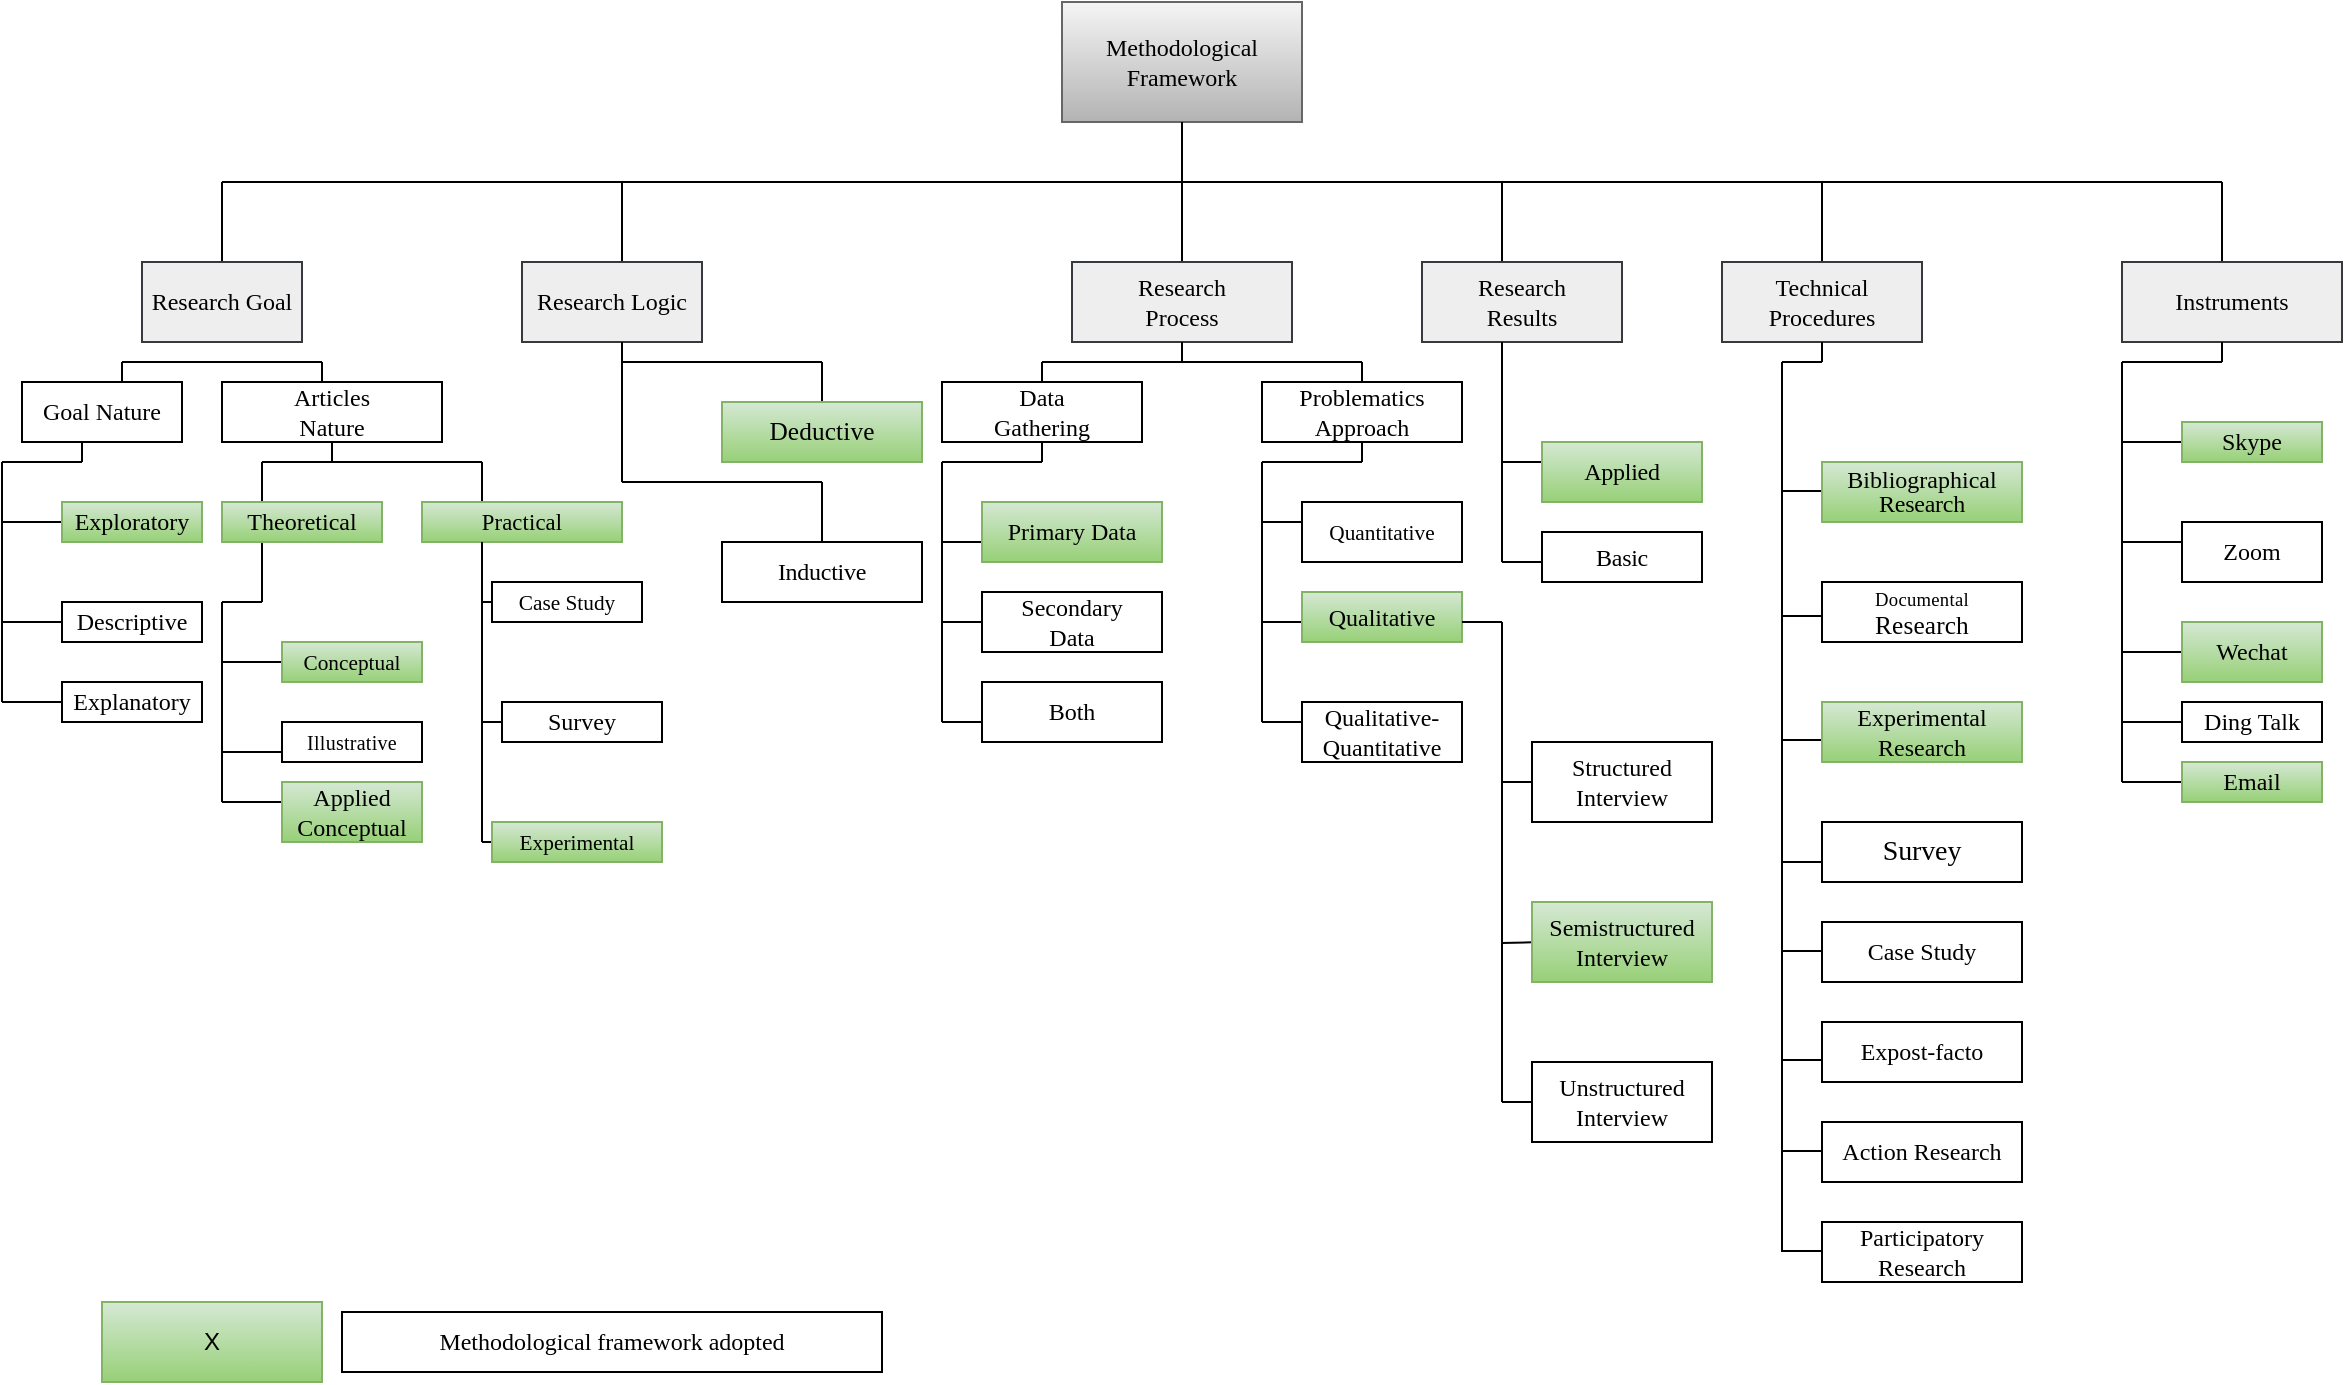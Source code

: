 <mxfile version="13.10.9" type="github">
  <diagram id="GzK0z3Ax3Vn6kxYni37R" name="Page-1">
    <mxGraphModel dx="1422" dy="794" grid="1" gridSize="10" guides="1" tooltips="1" connect="1" arrows="1" fold="1" page="1" pageScale="1" pageWidth="1200" pageHeight="1600" math="0" shadow="0">
      <root>
        <mxCell id="0" />
        <mxCell id="1" parent="0" />
        <mxCell id="jb1K5Bx4n4SNYEQkW07A-1" value="&lt;font face=&quot;Times New Roman&quot;&gt;Methodological&lt;br&gt;Framework&lt;/font&gt;" style="rounded=0;whiteSpace=wrap;html=1;fillColor=#f5f5f5;strokeColor=#666666;gradientColor=#b3b3b3;" parent="1" vertex="1">
          <mxGeometry x="540" y="10" width="120" height="60" as="geometry" />
        </mxCell>
        <mxCell id="jb1K5Bx4n4SNYEQkW07A-3" value="" style="endArrow=none;html=1;" parent="1" edge="1">
          <mxGeometry width="50" height="50" relative="1" as="geometry">
            <mxPoint x="600" y="100" as="sourcePoint" />
            <mxPoint x="600" y="70" as="targetPoint" />
          </mxGeometry>
        </mxCell>
        <mxCell id="jb1K5Bx4n4SNYEQkW07A-4" value="" style="endArrow=none;html=1;" parent="1" edge="1">
          <mxGeometry width="50" height="50" relative="1" as="geometry">
            <mxPoint x="120" y="100" as="sourcePoint" />
            <mxPoint x="1120" y="100" as="targetPoint" />
          </mxGeometry>
        </mxCell>
        <mxCell id="jb1K5Bx4n4SNYEQkW07A-5" value="" style="endArrow=none;html=1;" parent="1" edge="1">
          <mxGeometry width="50" height="50" relative="1" as="geometry">
            <mxPoint x="1120" y="140" as="sourcePoint" />
            <mxPoint x="1120" y="100" as="targetPoint" />
          </mxGeometry>
        </mxCell>
        <mxCell id="jb1K5Bx4n4SNYEQkW07A-6" value="" style="endArrow=none;html=1;" parent="1" edge="1">
          <mxGeometry width="50" height="50" relative="1" as="geometry">
            <mxPoint x="120" y="140" as="sourcePoint" />
            <mxPoint x="120" y="100" as="targetPoint" />
          </mxGeometry>
        </mxCell>
        <mxCell id="jb1K5Bx4n4SNYEQkW07A-7" value="" style="endArrow=none;html=1;" parent="1" edge="1">
          <mxGeometry width="50" height="50" relative="1" as="geometry">
            <mxPoint x="320" y="140" as="sourcePoint" />
            <mxPoint x="320" y="100" as="targetPoint" />
          </mxGeometry>
        </mxCell>
        <mxCell id="jb1K5Bx4n4SNYEQkW07A-8" value="" style="endArrow=none;html=1;" parent="1" edge="1">
          <mxGeometry width="50" height="50" relative="1" as="geometry">
            <mxPoint x="920" y="140" as="sourcePoint" />
            <mxPoint x="920" y="100" as="targetPoint" />
          </mxGeometry>
        </mxCell>
        <mxCell id="jb1K5Bx4n4SNYEQkW07A-9" value="" style="endArrow=none;html=1;" parent="1" edge="1">
          <mxGeometry width="50" height="50" relative="1" as="geometry">
            <mxPoint x="760" y="140" as="sourcePoint" />
            <mxPoint x="760" y="100" as="targetPoint" />
          </mxGeometry>
        </mxCell>
        <mxCell id="jb1K5Bx4n4SNYEQkW07A-10" value="" style="endArrow=none;html=1;" parent="1" edge="1">
          <mxGeometry width="50" height="50" relative="1" as="geometry">
            <mxPoint x="600" y="140" as="sourcePoint" />
            <mxPoint x="600" y="100" as="targetPoint" />
            <Array as="points">
              <mxPoint x="600" y="120" />
            </Array>
          </mxGeometry>
        </mxCell>
        <mxCell id="jb1K5Bx4n4SNYEQkW07A-11" value="&lt;font face=&quot;Times New Roman&quot;&gt;Research Goal&lt;/font&gt;" style="rounded=0;whiteSpace=wrap;html=1;fillColor=#eeeeee;strokeColor=#36393d;" parent="1" vertex="1">
          <mxGeometry x="80" y="140" width="80" height="40" as="geometry" />
        </mxCell>
        <mxCell id="jb1K5Bx4n4SNYEQkW07A-12" value="&lt;font face=&quot;Times New Roman&quot;&gt;Research Logic&lt;/font&gt;" style="rounded=0;whiteSpace=wrap;html=1;fillColor=#eeeeee;strokeColor=#36393d;" parent="1" vertex="1">
          <mxGeometry x="270" y="140" width="90" height="40" as="geometry" />
        </mxCell>
        <mxCell id="jb1K5Bx4n4SNYEQkW07A-13" value="&lt;font face=&quot;Times New Roman&quot;&gt;Research&lt;br&gt;Process&lt;/font&gt;" style="rounded=0;whiteSpace=wrap;html=1;fillColor=#eeeeee;strokeColor=#36393d;" parent="1" vertex="1">
          <mxGeometry x="545" y="140" width="110" height="40" as="geometry" />
        </mxCell>
        <mxCell id="jb1K5Bx4n4SNYEQkW07A-14" value="&lt;font face=&quot;Times New Roman&quot;&gt;Research&lt;br&gt;Results&lt;/font&gt;" style="rounded=0;whiteSpace=wrap;html=1;fillColor=#eeeeee;strokeColor=#36393d;" parent="1" vertex="1">
          <mxGeometry x="720" y="140" width="100" height="40" as="geometry" />
        </mxCell>
        <mxCell id="jb1K5Bx4n4SNYEQkW07A-15" value="&lt;font face=&quot;Times New Roman&quot;&gt;Technical&lt;br&gt;Procedures&lt;/font&gt;" style="rounded=0;whiteSpace=wrap;html=1;fillColor=#eeeeee;strokeColor=#36393d;" parent="1" vertex="1">
          <mxGeometry x="870" y="140" width="100" height="40" as="geometry" />
        </mxCell>
        <mxCell id="jb1K5Bx4n4SNYEQkW07A-16" value="&lt;font face=&quot;Times New Roman&quot;&gt;Instruments&lt;/font&gt;" style="rounded=0;whiteSpace=wrap;html=1;fillColor=#eeeeee;strokeColor=#36393d;" parent="1" vertex="1">
          <mxGeometry x="1070" y="140" width="110" height="40" as="geometry" />
        </mxCell>
        <mxCell id="jb1K5Bx4n4SNYEQkW07A-18" value="" style="endArrow=none;html=1;" parent="1" edge="1">
          <mxGeometry width="50" height="50" relative="1" as="geometry">
            <mxPoint x="1120" y="190" as="sourcePoint" />
            <mxPoint x="1120" y="180" as="targetPoint" />
          </mxGeometry>
        </mxCell>
        <mxCell id="jb1K5Bx4n4SNYEQkW07A-19" value="" style="endArrow=none;html=1;" parent="1" edge="1">
          <mxGeometry width="50" height="50" relative="1" as="geometry">
            <mxPoint x="920" y="190" as="sourcePoint" />
            <mxPoint x="920" y="180" as="targetPoint" />
          </mxGeometry>
        </mxCell>
        <mxCell id="jb1K5Bx4n4SNYEQkW07A-20" value="" style="endArrow=none;html=1;" parent="1" edge="1">
          <mxGeometry width="50" height="50" relative="1" as="geometry">
            <mxPoint x="760" y="190" as="sourcePoint" />
            <mxPoint x="760" y="180" as="targetPoint" />
          </mxGeometry>
        </mxCell>
        <mxCell id="jb1K5Bx4n4SNYEQkW07A-21" value="" style="endArrow=none;html=1;" parent="1" edge="1">
          <mxGeometry width="50" height="50" relative="1" as="geometry">
            <mxPoint x="600" y="190" as="sourcePoint" />
            <mxPoint x="600" y="180" as="targetPoint" />
          </mxGeometry>
        </mxCell>
        <mxCell id="jb1K5Bx4n4SNYEQkW07A-22" value="" style="endArrow=none;html=1;" parent="1" edge="1">
          <mxGeometry width="50" height="50" relative="1" as="geometry">
            <mxPoint x="320" y="190" as="sourcePoint" />
            <mxPoint x="320" y="180" as="targetPoint" />
          </mxGeometry>
        </mxCell>
        <mxCell id="jb1K5Bx4n4SNYEQkW07A-24" value="" style="endArrow=none;html=1;" parent="1" edge="1">
          <mxGeometry width="50" height="50" relative="1" as="geometry">
            <mxPoint x="170" y="200" as="sourcePoint" />
            <mxPoint x="170" y="190" as="targetPoint" />
          </mxGeometry>
        </mxCell>
        <mxCell id="jb1K5Bx4n4SNYEQkW07A-26" value="" style="endArrow=none;html=1;" parent="1" edge="1">
          <mxGeometry width="50" height="50" relative="1" as="geometry">
            <mxPoint x="70" y="200" as="sourcePoint" />
            <mxPoint x="70" y="190" as="targetPoint" />
          </mxGeometry>
        </mxCell>
        <mxCell id="jb1K5Bx4n4SNYEQkW07A-27" value="" style="endArrow=none;html=1;" parent="1" edge="1">
          <mxGeometry width="50" height="50" relative="1" as="geometry">
            <mxPoint x="70" y="190" as="sourcePoint" />
            <mxPoint x="170" y="190" as="targetPoint" />
          </mxGeometry>
        </mxCell>
        <mxCell id="jb1K5Bx4n4SNYEQkW07A-28" value="&lt;font face=&quot;Times New Roman&quot;&gt;Goal Nature&lt;/font&gt;" style="rounded=0;whiteSpace=wrap;html=1;" parent="1" vertex="1">
          <mxGeometry x="20" y="200" width="80" height="30" as="geometry" />
        </mxCell>
        <mxCell id="jb1K5Bx4n4SNYEQkW07A-29" value="&lt;font face=&quot;Times New Roman&quot;&gt;Articles&lt;br&gt;Nature&lt;/font&gt;" style="rounded=0;whiteSpace=wrap;html=1;" parent="1" vertex="1">
          <mxGeometry x="120" y="200" width="110" height="30" as="geometry" />
        </mxCell>
        <mxCell id="jb1K5Bx4n4SNYEQkW07A-30" value="" style="endArrow=none;html=1;" parent="1" edge="1">
          <mxGeometry width="50" height="50" relative="1" as="geometry">
            <mxPoint x="140" y="240" as="sourcePoint" />
            <mxPoint x="250" y="240" as="targetPoint" />
          </mxGeometry>
        </mxCell>
        <mxCell id="jb1K5Bx4n4SNYEQkW07A-32" value="" style="endArrow=none;html=1;" parent="1" edge="1">
          <mxGeometry width="50" height="50" relative="1" as="geometry">
            <mxPoint x="50" y="240" as="sourcePoint" />
            <mxPoint x="50" y="230" as="targetPoint" />
          </mxGeometry>
        </mxCell>
        <mxCell id="jb1K5Bx4n4SNYEQkW07A-34" value="" style="endArrow=none;html=1;" parent="1" edge="1">
          <mxGeometry width="50" height="50" relative="1" as="geometry">
            <mxPoint x="10" y="360" as="sourcePoint" />
            <mxPoint x="10" y="240" as="targetPoint" />
          </mxGeometry>
        </mxCell>
        <mxCell id="jb1K5Bx4n4SNYEQkW07A-35" value="" style="endArrow=none;html=1;entryX=0.5;entryY=1;entryDx=0;entryDy=0;" parent="1" target="jb1K5Bx4n4SNYEQkW07A-29" edge="1">
          <mxGeometry width="50" height="50" relative="1" as="geometry">
            <mxPoint x="175" y="240" as="sourcePoint" />
            <mxPoint x="180" y="230" as="targetPoint" />
            <Array as="points" />
          </mxGeometry>
        </mxCell>
        <mxCell id="jb1K5Bx4n4SNYEQkW07A-36" value="" style="endArrow=none;html=1;" parent="1" edge="1">
          <mxGeometry width="50" height="50" relative="1" as="geometry">
            <mxPoint x="10" y="240" as="sourcePoint" />
            <mxPoint x="50" y="240" as="targetPoint" />
          </mxGeometry>
        </mxCell>
        <mxCell id="jb1K5Bx4n4SNYEQkW07A-38" value="" style="endArrow=none;html=1;exitX=0.25;exitY=0;exitDx=0;exitDy=0;exitPerimeter=0;" parent="1" source="jb1K5Bx4n4SNYEQkW07A-49" edge="1">
          <mxGeometry width="50" height="50" relative="1" as="geometry">
            <mxPoint x="140" y="250" as="sourcePoint" />
            <mxPoint x="140" y="240" as="targetPoint" />
          </mxGeometry>
        </mxCell>
        <mxCell id="jb1K5Bx4n4SNYEQkW07A-39" value="" style="endArrow=none;html=1;" parent="1" edge="1">
          <mxGeometry width="50" height="50" relative="1" as="geometry">
            <mxPoint x="10" y="360" as="sourcePoint" />
            <mxPoint x="40" y="360" as="targetPoint" />
          </mxGeometry>
        </mxCell>
        <mxCell id="jb1K5Bx4n4SNYEQkW07A-40" value="" style="endArrow=none;html=1;" parent="1" edge="1">
          <mxGeometry width="50" height="50" relative="1" as="geometry">
            <mxPoint x="10" y="320" as="sourcePoint" />
            <mxPoint x="40" y="320" as="targetPoint" />
          </mxGeometry>
        </mxCell>
        <mxCell id="jb1K5Bx4n4SNYEQkW07A-41" value="" style="endArrow=none;html=1;" parent="1" edge="1">
          <mxGeometry width="50" height="50" relative="1" as="geometry">
            <mxPoint x="10" y="270" as="sourcePoint" />
            <mxPoint x="40" y="270" as="targetPoint" />
          </mxGeometry>
        </mxCell>
        <mxCell id="jb1K5Bx4n4SNYEQkW07A-42" value="&lt;font face=&quot;Times New Roman&quot;&gt;Exploratory&lt;/font&gt;" style="rounded=0;whiteSpace=wrap;html=1;gradientColor=#97d077;fillColor=#d5e8d4;strokeColor=#82b366;" parent="1" vertex="1">
          <mxGeometry x="40" y="260" width="70" height="20" as="geometry" />
        </mxCell>
        <mxCell id="jb1K5Bx4n4SNYEQkW07A-43" value="Descriptive" style="rounded=0;whiteSpace=wrap;html=1;fontFamily=Times New Roman;" parent="1" vertex="1">
          <mxGeometry x="40" y="310" width="70" height="20" as="geometry" />
        </mxCell>
        <mxCell id="jb1K5Bx4n4SNYEQkW07A-44" value="Explanatory" style="rounded=0;whiteSpace=wrap;html=1;fontFamily=Times New Roman;" parent="1" vertex="1">
          <mxGeometry x="40" y="350" width="70" height="20" as="geometry" />
        </mxCell>
        <mxCell id="jb1K5Bx4n4SNYEQkW07A-45" value="" style="endArrow=none;html=1;" parent="1" edge="1">
          <mxGeometry width="50" height="50" relative="1" as="geometry">
            <mxPoint x="140" y="310" as="sourcePoint" />
            <mxPoint x="120" y="310" as="targetPoint" />
          </mxGeometry>
        </mxCell>
        <mxCell id="jb1K5Bx4n4SNYEQkW07A-46" value="" style="endArrow=none;html=1;exitX=0.25;exitY=0;exitDx=0;exitDy=0;" parent="1" edge="1">
          <mxGeometry width="50" height="50" relative="1" as="geometry">
            <mxPoint x="140" y="310" as="sourcePoint" />
            <mxPoint x="140" y="280" as="targetPoint" />
            <Array as="points" />
          </mxGeometry>
        </mxCell>
        <mxCell id="jb1K5Bx4n4SNYEQkW07A-47" value="" style="endArrow=none;html=1;" parent="1" edge="1">
          <mxGeometry width="50" height="50" relative="1" as="geometry">
            <mxPoint x="250" y="260" as="sourcePoint" />
            <mxPoint x="250" y="240" as="targetPoint" />
          </mxGeometry>
        </mxCell>
        <mxCell id="jb1K5Bx4n4SNYEQkW07A-49" value="Theoretical" style="rounded=0;whiteSpace=wrap;html=1;fillColor=#d5e8d4;strokeColor=#82b366;gradientColor=#97d077;fontFamily=Times New Roman;" parent="1" vertex="1">
          <mxGeometry x="120" y="260" width="80" height="20" as="geometry" />
        </mxCell>
        <mxCell id="jb1K5Bx4n4SNYEQkW07A-51" value="" style="endArrow=none;html=1;" parent="1" edge="1">
          <mxGeometry width="50" height="50" relative="1" as="geometry">
            <mxPoint x="120" y="410" as="sourcePoint" />
            <mxPoint x="120" y="310" as="targetPoint" />
          </mxGeometry>
        </mxCell>
        <mxCell id="jb1K5Bx4n4SNYEQkW07A-52" value="" style="endArrow=none;html=1;" parent="1" edge="1">
          <mxGeometry width="50" height="50" relative="1" as="geometry">
            <mxPoint x="120" y="410" as="sourcePoint" />
            <mxPoint x="150" y="410" as="targetPoint" />
          </mxGeometry>
        </mxCell>
        <mxCell id="jb1K5Bx4n4SNYEQkW07A-53" value="" style="endArrow=none;html=1;" parent="1" edge="1">
          <mxGeometry width="50" height="50" relative="1" as="geometry">
            <mxPoint x="120" y="385" as="sourcePoint" />
            <mxPoint x="150" y="385" as="targetPoint" />
          </mxGeometry>
        </mxCell>
        <mxCell id="jb1K5Bx4n4SNYEQkW07A-54" value="" style="endArrow=none;html=1;" parent="1" edge="1">
          <mxGeometry width="50" height="50" relative="1" as="geometry">
            <mxPoint x="120" y="340" as="sourcePoint" />
            <mxPoint x="150" y="340" as="targetPoint" />
          </mxGeometry>
        </mxCell>
        <mxCell id="jb1K5Bx4n4SNYEQkW07A-56" value="&lt;p class=&quot;MsoNormal&quot; style=&quot;margin-top: 0.0pt ; margin-right: 0.0pt ; margin-bottom: 0.0pt ; margin-left: 0.0pt ; text-indent: 0.0pt ; text-align: left ; line-height: 7.75pt&quot;&gt;&lt;span style=&quot;letter-spacing: 0.1pt ; font-size: 7.5pt&quot;&gt;Illustrative&lt;/span&gt;&lt;span style=&quot;font-size: 7.5pt&quot;&gt;&lt;/span&gt;&lt;/p&gt;" style="rounded=0;whiteSpace=wrap;html=1;fontFamily=Times New Roman;" parent="1" vertex="1">
          <mxGeometry x="150" y="370" width="70" height="20" as="geometry" />
        </mxCell>
        <mxCell id="jb1K5Bx4n4SNYEQkW07A-57" value="&lt;p class=&quot;MsoNormal&quot;&gt;&lt;span style=&quot;font-size: 8pt&quot;&gt;Conceptual&lt;/span&gt;&lt;/p&gt;" style="rounded=0;whiteSpace=wrap;html=1;gradientColor=#97d077;fillColor=#d5e8d4;strokeColor=#82b366;fontFamily=Times New Roman;" parent="1" vertex="1">
          <mxGeometry x="150" y="330" width="70" height="20" as="geometry" />
        </mxCell>
        <mxCell id="jb1K5Bx4n4SNYEQkW07A-58" value="Applied&lt;br&gt;Conceptual" style="rounded=0;whiteSpace=wrap;html=1;gradientColor=#97d077;fillColor=#d5e8d4;strokeColor=#82b366;fontFamily=Times New Roman;" parent="1" vertex="1">
          <mxGeometry x="150" y="400" width="70" height="30" as="geometry" />
        </mxCell>
        <mxCell id="jb1K5Bx4n4SNYEQkW07A-59" value="&lt;p class=&quot;MsoNormal&quot;&gt;&lt;span style=&quot;letter-spacing: 0.05pt ; font-size: 8.5pt&quot;&gt;Practical&lt;/span&gt;&lt;/p&gt;" style="rounded=0;whiteSpace=wrap;html=1;gradientColor=#97d077;fillColor=#d5e8d4;strokeColor=#82b366;fontFamily=Times New Roman;" parent="1" vertex="1">
          <mxGeometry x="220" y="260" width="100" height="20" as="geometry" />
        </mxCell>
        <mxCell id="jb1K5Bx4n4SNYEQkW07A-60" value="&lt;p class=&quot;MsoNormal&quot; style=&quot;margin-top: 0.0pt ; margin-right: 0.0pt ; margin-bottom: 0.0pt ; margin-left: 0.0pt ; text-indent: 0.0pt ; text-align: left ; line-height: 8.0pt&quot;&gt;&lt;span style=&quot;font-size: 8pt&quot;&gt;Case Study&lt;/span&gt;&lt;span style=&quot;font-size: 8pt&quot;&gt;&lt;/span&gt;&lt;/p&gt;" style="rounded=0;whiteSpace=wrap;html=1;fontFamily=Times New Roman;" parent="1" vertex="1">
          <mxGeometry x="255" y="300" width="75" height="20" as="geometry" />
        </mxCell>
        <mxCell id="jb1K5Bx4n4SNYEQkW07A-61" value="" style="endArrow=none;html=1;" parent="1" edge="1">
          <mxGeometry width="50" height="50" relative="1" as="geometry">
            <mxPoint x="250" y="430" as="sourcePoint" />
            <mxPoint x="250" y="280" as="targetPoint" />
          </mxGeometry>
        </mxCell>
        <mxCell id="jb1K5Bx4n4SNYEQkW07A-63" value="" style="endArrow=none;html=1;" parent="1" edge="1">
          <mxGeometry width="50" height="50" relative="1" as="geometry">
            <mxPoint x="250" y="370" as="sourcePoint" />
            <mxPoint x="260" y="370" as="targetPoint" />
          </mxGeometry>
        </mxCell>
        <mxCell id="jb1K5Bx4n4SNYEQkW07A-64" value="" style="endArrow=none;html=1;entryX=0;entryY=0.5;entryDx=0;entryDy=0;" parent="1" target="jb1K5Bx4n4SNYEQkW07A-60" edge="1">
          <mxGeometry width="50" height="50" relative="1" as="geometry">
            <mxPoint x="250" y="310" as="sourcePoint" />
            <mxPoint x="300" y="260" as="targetPoint" />
          </mxGeometry>
        </mxCell>
        <mxCell id="jb1K5Bx4n4SNYEQkW07A-65" value="" style="endArrow=none;html=1;" parent="1" edge="1">
          <mxGeometry width="50" height="50" relative="1" as="geometry">
            <mxPoint x="250" y="430" as="sourcePoint" />
            <mxPoint x="255" y="430" as="targetPoint" />
          </mxGeometry>
        </mxCell>
        <mxCell id="jb1K5Bx4n4SNYEQkW07A-66" value="&lt;p class=&quot;MsoNormal&quot;&gt;&lt;span style=&quot;font-size: 8pt&quot;&gt;Experimental&lt;/span&gt;&lt;/p&gt;" style="rounded=0;whiteSpace=wrap;html=1;gradientColor=#97d077;fillColor=#d5e8d4;strokeColor=#82b366;fontFamily=Times New Roman;" parent="1" vertex="1">
          <mxGeometry x="255" y="420" width="85" height="20" as="geometry" />
        </mxCell>
        <mxCell id="jb1K5Bx4n4SNYEQkW07A-67" value="Survey" style="rounded=0;whiteSpace=wrap;html=1;fontFamily=Times New Roman;" parent="1" vertex="1">
          <mxGeometry x="260" y="360" width="80" height="20" as="geometry" />
        </mxCell>
        <mxCell id="jb1K5Bx4n4SNYEQkW07A-69" value="" style="endArrow=none;html=1;" parent="1" edge="1">
          <mxGeometry width="50" height="50" relative="1" as="geometry">
            <mxPoint x="420" y="210" as="sourcePoint" />
            <mxPoint x="420" y="190" as="targetPoint" />
          </mxGeometry>
        </mxCell>
        <mxCell id="jb1K5Bx4n4SNYEQkW07A-70" value="" style="endArrow=none;html=1;" parent="1" edge="1">
          <mxGeometry width="50" height="50" relative="1" as="geometry">
            <mxPoint x="320" y="250" as="sourcePoint" />
            <mxPoint x="420" y="250" as="targetPoint" />
          </mxGeometry>
        </mxCell>
        <mxCell id="jb1K5Bx4n4SNYEQkW07A-71" value="" style="endArrow=none;html=1;" parent="1" edge="1">
          <mxGeometry width="50" height="50" relative="1" as="geometry">
            <mxPoint x="320" y="250" as="sourcePoint" />
            <mxPoint x="320" y="190" as="targetPoint" />
          </mxGeometry>
        </mxCell>
        <mxCell id="jb1K5Bx4n4SNYEQkW07A-72" value="" style="endArrow=none;html=1;" parent="1" edge="1">
          <mxGeometry width="50" height="50" relative="1" as="geometry">
            <mxPoint x="320" y="190" as="sourcePoint" />
            <mxPoint x="420" y="190" as="targetPoint" />
          </mxGeometry>
        </mxCell>
        <mxCell id="jb1K5Bx4n4SNYEQkW07A-73" value="&lt;p class=&quot;MsoNormal&quot;&gt;&lt;span style=&quot;letter-spacing: 0.05pt ; font-size: 9.5pt&quot;&gt;&lt;font face=&quot;Times New Roman&quot;&gt;Deductive&lt;/font&gt;&lt;/span&gt;&lt;/p&gt;" style="rounded=0;whiteSpace=wrap;html=1;gradientColor=#97d077;fillColor=#d5e8d4;strokeColor=#82b366;" parent="1" vertex="1">
          <mxGeometry x="370" y="210" width="100" height="30" as="geometry" />
        </mxCell>
        <mxCell id="jb1K5Bx4n4SNYEQkW07A-74" value="" style="endArrow=none;html=1;" parent="1" edge="1">
          <mxGeometry width="50" height="50" relative="1" as="geometry">
            <mxPoint x="420" y="280" as="sourcePoint" />
            <mxPoint x="420" y="250" as="targetPoint" />
          </mxGeometry>
        </mxCell>
        <mxCell id="jb1K5Bx4n4SNYEQkW07A-75" value="&lt;p class=&quot;MsoNormal&quot;&gt;&lt;span style=&quot;letter-spacing: -0.1pt ; font-size: 9pt&quot;&gt;Inductive&lt;/span&gt;&lt;/p&gt;" style="rounded=0;whiteSpace=wrap;html=1;fontFamily=Times New Roman;" parent="1" vertex="1">
          <mxGeometry x="370" y="280" width="100" height="30" as="geometry" />
        </mxCell>
        <mxCell id="jb1K5Bx4n4SNYEQkW07A-76" value="" style="endArrow=none;html=1;" parent="1" edge="1">
          <mxGeometry width="50" height="50" relative="1" as="geometry">
            <mxPoint x="690" y="200" as="sourcePoint" />
            <mxPoint x="690" y="190" as="targetPoint" />
          </mxGeometry>
        </mxCell>
        <mxCell id="jb1K5Bx4n4SNYEQkW07A-77" value="" style="endArrow=none;html=1;" parent="1" edge="1">
          <mxGeometry width="50" height="50" relative="1" as="geometry">
            <mxPoint x="530" y="200" as="sourcePoint" />
            <mxPoint x="530" y="190" as="targetPoint" />
          </mxGeometry>
        </mxCell>
        <mxCell id="jb1K5Bx4n4SNYEQkW07A-78" value="" style="endArrow=none;html=1;" parent="1" edge="1">
          <mxGeometry width="50" height="50" relative="1" as="geometry">
            <mxPoint x="530" y="190" as="sourcePoint" />
            <mxPoint x="690" y="190" as="targetPoint" />
          </mxGeometry>
        </mxCell>
        <mxCell id="jb1K5Bx4n4SNYEQkW07A-79" value="&lt;font face=&quot;Times New Roman&quot;&gt;Problematics&lt;br&gt;Approach&lt;/font&gt;" style="rounded=0;whiteSpace=wrap;html=1;" parent="1" vertex="1">
          <mxGeometry x="640" y="200" width="100" height="30" as="geometry" />
        </mxCell>
        <mxCell id="jb1K5Bx4n4SNYEQkW07A-81" value="&lt;font face=&quot;Times New Roman&quot;&gt;Data&lt;br&gt;Gathering&lt;/font&gt;" style="rounded=0;whiteSpace=wrap;html=1;" parent="1" vertex="1">
          <mxGeometry x="480" y="200" width="100" height="30" as="geometry" />
        </mxCell>
        <mxCell id="jb1K5Bx4n4SNYEQkW07A-82" value="" style="endArrow=none;html=1;" parent="1" edge="1">
          <mxGeometry width="50" height="50" relative="1" as="geometry">
            <mxPoint x="480" y="280" as="sourcePoint" />
            <mxPoint x="500" y="280" as="targetPoint" />
          </mxGeometry>
        </mxCell>
        <mxCell id="jb1K5Bx4n4SNYEQkW07A-83" value="" style="endArrow=none;html=1;" parent="1" edge="1">
          <mxGeometry width="50" height="50" relative="1" as="geometry">
            <mxPoint x="480" y="370" as="sourcePoint" />
            <mxPoint x="480" y="240" as="targetPoint" />
          </mxGeometry>
        </mxCell>
        <mxCell id="jb1K5Bx4n4SNYEQkW07A-84" value="" style="endArrow=none;html=1;" parent="1" edge="1">
          <mxGeometry width="50" height="50" relative="1" as="geometry">
            <mxPoint x="480" y="240" as="sourcePoint" />
            <mxPoint x="530" y="240" as="targetPoint" />
          </mxGeometry>
        </mxCell>
        <mxCell id="jb1K5Bx4n4SNYEQkW07A-85" value="" style="endArrow=none;html=1;" parent="1" edge="1">
          <mxGeometry width="50" height="50" relative="1" as="geometry">
            <mxPoint x="530" y="240" as="sourcePoint" />
            <mxPoint x="530" y="230" as="targetPoint" />
          </mxGeometry>
        </mxCell>
        <mxCell id="jb1K5Bx4n4SNYEQkW07A-87" value="" style="endArrow=none;html=1;" parent="1" edge="1">
          <mxGeometry width="50" height="50" relative="1" as="geometry">
            <mxPoint x="480" y="370" as="sourcePoint" />
            <mxPoint x="500" y="370" as="targetPoint" />
          </mxGeometry>
        </mxCell>
        <mxCell id="jb1K5Bx4n4SNYEQkW07A-88" value="" style="endArrow=none;html=1;" parent="1" edge="1">
          <mxGeometry width="50" height="50" relative="1" as="geometry">
            <mxPoint x="480" y="320" as="sourcePoint" />
            <mxPoint x="500" y="320" as="targetPoint" />
          </mxGeometry>
        </mxCell>
        <mxCell id="jb1K5Bx4n4SNYEQkW07A-89" value="Both" style="rounded=0;whiteSpace=wrap;html=1;fontFamily=Times New Roman;" parent="1" vertex="1">
          <mxGeometry x="500" y="350" width="90" height="30" as="geometry" />
        </mxCell>
        <mxCell id="jb1K5Bx4n4SNYEQkW07A-90" value="Secondary&lt;br&gt;Data" style="rounded=0;whiteSpace=wrap;html=1;fontFamily=Times New Roman;" parent="1" vertex="1">
          <mxGeometry x="500" y="305" width="90" height="30" as="geometry" />
        </mxCell>
        <mxCell id="jb1K5Bx4n4SNYEQkW07A-91" value="Primary Data" style="rounded=0;whiteSpace=wrap;html=1;gradientColor=#97d077;fillColor=#d5e8d4;strokeColor=#82b366;fontFamily=Times New Roman;" parent="1" vertex="1">
          <mxGeometry x="500" y="260" width="90" height="30" as="geometry" />
        </mxCell>
        <mxCell id="jb1K5Bx4n4SNYEQkW07A-92" value="" style="endArrow=none;html=1;" parent="1" edge="1">
          <mxGeometry width="50" height="50" relative="1" as="geometry">
            <mxPoint x="640" y="370" as="sourcePoint" />
            <mxPoint x="640" y="240" as="targetPoint" />
          </mxGeometry>
        </mxCell>
        <mxCell id="jb1K5Bx4n4SNYEQkW07A-93" value="" style="endArrow=none;html=1;" parent="1" edge="1">
          <mxGeometry width="50" height="50" relative="1" as="geometry">
            <mxPoint x="640" y="240" as="sourcePoint" />
            <mxPoint x="690" y="240" as="targetPoint" />
          </mxGeometry>
        </mxCell>
        <mxCell id="jb1K5Bx4n4SNYEQkW07A-94" value="" style="endArrow=none;html=1;" parent="1" edge="1">
          <mxGeometry width="50" height="50" relative="1" as="geometry">
            <mxPoint x="690" y="240" as="sourcePoint" />
            <mxPoint x="690" y="230" as="targetPoint" />
          </mxGeometry>
        </mxCell>
        <mxCell id="jb1K5Bx4n4SNYEQkW07A-95" value="" style="endArrow=none;html=1;" parent="1" edge="1">
          <mxGeometry width="50" height="50" relative="1" as="geometry">
            <mxPoint x="640" y="370" as="sourcePoint" />
            <mxPoint x="660" y="370" as="targetPoint" />
          </mxGeometry>
        </mxCell>
        <mxCell id="jb1K5Bx4n4SNYEQkW07A-96" value="" style="endArrow=none;html=1;" parent="1" edge="1">
          <mxGeometry width="50" height="50" relative="1" as="geometry">
            <mxPoint x="640" y="320" as="sourcePoint" />
            <mxPoint x="660" y="320" as="targetPoint" />
          </mxGeometry>
        </mxCell>
        <mxCell id="jb1K5Bx4n4SNYEQkW07A-97" value="" style="endArrow=none;html=1;" parent="1" edge="1">
          <mxGeometry width="50" height="50" relative="1" as="geometry">
            <mxPoint x="640" y="270" as="sourcePoint" />
            <mxPoint x="660" y="270" as="targetPoint" />
          </mxGeometry>
        </mxCell>
        <mxCell id="jb1K5Bx4n4SNYEQkW07A-98" value="&lt;p class=&quot;MsoNormal&quot;&gt;&lt;span style=&quot;font-size: 10.667px&quot;&gt;Quantitative&lt;/span&gt;&lt;br&gt;&lt;/p&gt;" style="rounded=0;whiteSpace=wrap;html=1;fontFamily=Times New Roman;" parent="1" vertex="1">
          <mxGeometry x="660" y="260" width="80" height="30" as="geometry" />
        </mxCell>
        <mxCell id="jb1K5Bx4n4SNYEQkW07A-99" value="Qualitative-&lt;br&gt;Quantitative" style="rounded=0;whiteSpace=wrap;html=1;fontFamily=Times New Roman;" parent="1" vertex="1">
          <mxGeometry x="660" y="360" width="80" height="30" as="geometry" />
        </mxCell>
        <mxCell id="jb1K5Bx4n4SNYEQkW07A-101" value="&lt;p class=&quot;MsoNormal&quot;&gt;Qualitative&lt;/p&gt;" style="rounded=0;whiteSpace=wrap;html=1;gradientColor=#97d077;fillColor=#d5e8d4;strokeColor=#82b366;fontFamily=Times New Roman;" parent="1" vertex="1">
          <mxGeometry x="660" y="305" width="80" height="25" as="geometry" />
        </mxCell>
        <mxCell id="jb1K5Bx4n4SNYEQkW07A-102" value="" style="endArrow=none;html=1;" parent="1" edge="1">
          <mxGeometry width="50" height="50" relative="1" as="geometry">
            <mxPoint x="760" y="290" as="sourcePoint" />
            <mxPoint x="760" y="190" as="targetPoint" />
          </mxGeometry>
        </mxCell>
        <mxCell id="jb1K5Bx4n4SNYEQkW07A-105" value="" style="endArrow=none;html=1;" parent="1" edge="1">
          <mxGeometry width="50" height="50" relative="1" as="geometry">
            <mxPoint x="760" y="290" as="sourcePoint" />
            <mxPoint x="780" y="290" as="targetPoint" />
          </mxGeometry>
        </mxCell>
        <mxCell id="jb1K5Bx4n4SNYEQkW07A-106" value="" style="endArrow=none;html=1;" parent="1" edge="1">
          <mxGeometry width="50" height="50" relative="1" as="geometry">
            <mxPoint x="760" y="240" as="sourcePoint" />
            <mxPoint x="780" y="240" as="targetPoint" />
          </mxGeometry>
        </mxCell>
        <mxCell id="jb1K5Bx4n4SNYEQkW07A-107" value="&lt;p class=&quot;MsoNormal&quot;&gt;&lt;span style=&quot;letter-spacing: -0.1pt ; font-size: 9pt&quot;&gt;Basic&lt;/span&gt;&lt;/p&gt;" style="rounded=0;whiteSpace=wrap;html=1;fontFamily=Times New Roman;" parent="1" vertex="1">
          <mxGeometry x="780" y="275" width="80" height="25" as="geometry" />
        </mxCell>
        <mxCell id="jb1K5Bx4n4SNYEQkW07A-108" value="&lt;p class=&quot;MsoNormal&quot;&gt;&lt;span style=&quot;letter-spacing: -0.1pt ; font-size: 9pt&quot;&gt;&lt;font&gt;Applied&lt;/font&gt;&lt;/span&gt;&lt;/p&gt;" style="rounded=0;whiteSpace=wrap;html=1;gradientColor=#97d077;fillColor=#d5e8d4;strokeColor=#82b366;fontFamily=Times New Roman;" parent="1" vertex="1">
          <mxGeometry x="780" y="230" width="80" height="30" as="geometry" />
        </mxCell>
        <mxCell id="jb1K5Bx4n4SNYEQkW07A-109" value="" style="endArrow=none;html=1;" parent="1" edge="1">
          <mxGeometry width="50" height="50" relative="1" as="geometry">
            <mxPoint x="900" y="190" as="sourcePoint" />
            <mxPoint x="920" y="190" as="targetPoint" />
          </mxGeometry>
        </mxCell>
        <mxCell id="jb1K5Bx4n4SNYEQkW07A-110" value="" style="endArrow=none;html=1;" parent="1" edge="1">
          <mxGeometry width="50" height="50" relative="1" as="geometry">
            <mxPoint x="900" y="635" as="sourcePoint" />
            <mxPoint x="900" y="190" as="targetPoint" />
          </mxGeometry>
        </mxCell>
        <mxCell id="jb1K5Bx4n4SNYEQkW07A-114" value="" style="endArrow=none;html=1;" parent="1" edge="1">
          <mxGeometry width="50" height="50" relative="1" as="geometry">
            <mxPoint x="900" y="379" as="sourcePoint" />
            <mxPoint x="920" y="379" as="targetPoint" />
          </mxGeometry>
        </mxCell>
        <mxCell id="jb1K5Bx4n4SNYEQkW07A-115" value="" style="endArrow=none;html=1;" parent="1" edge="1">
          <mxGeometry width="50" height="50" relative="1" as="geometry">
            <mxPoint x="900" y="317" as="sourcePoint" />
            <mxPoint x="920" y="317" as="targetPoint" />
          </mxGeometry>
        </mxCell>
        <mxCell id="jb1K5Bx4n4SNYEQkW07A-116" value="" style="endArrow=none;html=1;" parent="1" edge="1">
          <mxGeometry width="50" height="50" relative="1" as="geometry">
            <mxPoint x="900" y="254.5" as="sourcePoint" />
            <mxPoint x="920" y="254.5" as="targetPoint" />
          </mxGeometry>
        </mxCell>
        <mxCell id="jb1K5Bx4n4SNYEQkW07A-117" value="" style="endArrow=none;html=1;" parent="1" edge="1">
          <mxGeometry width="50" height="50" relative="1" as="geometry">
            <mxPoint x="900" y="584.5" as="sourcePoint" />
            <mxPoint x="920" y="584.5" as="targetPoint" />
          </mxGeometry>
        </mxCell>
        <mxCell id="jb1K5Bx4n4SNYEQkW07A-118" value="" style="endArrow=none;html=1;" parent="1" edge="1">
          <mxGeometry width="50" height="50" relative="1" as="geometry">
            <mxPoint x="900" y="634.5" as="sourcePoint" />
            <mxPoint x="920" y="634.5" as="targetPoint" />
          </mxGeometry>
        </mxCell>
        <mxCell id="jb1K5Bx4n4SNYEQkW07A-119" value="" style="endArrow=none;html=1;" parent="1" edge="1">
          <mxGeometry width="50" height="50" relative="1" as="geometry">
            <mxPoint x="900" y="539" as="sourcePoint" />
            <mxPoint x="920" y="539" as="targetPoint" />
          </mxGeometry>
        </mxCell>
        <mxCell id="jb1K5Bx4n4SNYEQkW07A-120" value="" style="endArrow=none;html=1;" parent="1" edge="1">
          <mxGeometry width="50" height="50" relative="1" as="geometry">
            <mxPoint x="900" y="484.5" as="sourcePoint" />
            <mxPoint x="920" y="484.5" as="targetPoint" />
          </mxGeometry>
        </mxCell>
        <mxCell id="jb1K5Bx4n4SNYEQkW07A-121" value="" style="endArrow=none;html=1;" parent="1" edge="1">
          <mxGeometry width="50" height="50" relative="1" as="geometry">
            <mxPoint x="900" y="440" as="sourcePoint" />
            <mxPoint x="920" y="440" as="targetPoint" />
          </mxGeometry>
        </mxCell>
        <mxCell id="jb1K5Bx4n4SNYEQkW07A-122" value="Participatory&lt;br&gt;Research" style="rounded=0;whiteSpace=wrap;html=1;fontFamily=Times New Roman;" parent="1" vertex="1">
          <mxGeometry x="920" y="620" width="100" height="30" as="geometry" />
        </mxCell>
        <mxCell id="jb1K5Bx4n4SNYEQkW07A-123" value="Action Research" style="rounded=0;whiteSpace=wrap;html=1;fontFamily=Times New Roman;" parent="1" vertex="1">
          <mxGeometry x="920" y="570" width="100" height="30" as="geometry" />
        </mxCell>
        <mxCell id="jb1K5Bx4n4SNYEQkW07A-124" value="Expost-facto" style="rounded=0;whiteSpace=wrap;html=1;fontFamily=Times New Roman;" parent="1" vertex="1">
          <mxGeometry x="920" y="520" width="100" height="30" as="geometry" />
        </mxCell>
        <mxCell id="jb1K5Bx4n4SNYEQkW07A-125" value="Case Study" style="rounded=0;whiteSpace=wrap;html=1;fontFamily=Times New Roman;" parent="1" vertex="1">
          <mxGeometry x="920" y="470" width="100" height="30" as="geometry" />
        </mxCell>
        <mxCell id="jb1K5Bx4n4SNYEQkW07A-126" value="&lt;p class=&quot;MsoNormal&quot;&gt;&lt;span style=&quot;letter-spacing: -0.05pt ; font-size: 10.5pt&quot;&gt;Survey&lt;/span&gt;&lt;/p&gt;" style="rounded=0;whiteSpace=wrap;html=1;fontFamily=Times New Roman;" parent="1" vertex="1">
          <mxGeometry x="920" y="420" width="100" height="30" as="geometry" />
        </mxCell>
        <mxCell id="jb1K5Bx4n4SNYEQkW07A-128" value="&lt;p class=&quot;MsoNormal&quot; style=&quot;margin: 0pt; text-indent: 0pt; line-height: 9.6pt;&quot;&gt;&lt;span style=&quot;letter-spacing: 0.1pt ; font-size: 7pt&quot;&gt;Documental&lt;/span&gt;&lt;/p&gt;&lt;p class=&quot;MsoNormal&quot; style=&quot;margin: 0pt; text-indent: 0pt; line-height: 9.6pt;&quot;&gt;&lt;span style=&quot;letter-spacing: 0.05pt ; font-size: 9.5pt&quot;&gt;Research&lt;/span&gt;&lt;span style=&quot;font-size: 9.5pt&quot;&gt;&lt;/span&gt;&lt;/p&gt;" style="rounded=0;whiteSpace=wrap;html=1;align=center;fontFamily=Times New Roman;" parent="1" vertex="1">
          <mxGeometry x="920" y="300" width="100" height="30" as="geometry" />
        </mxCell>
        <mxCell id="jb1K5Bx4n4SNYEQkW07A-129" value="&lt;p class=&quot;MsoNormal&quot; style=&quot;margin: 0pt; text-indent: 0pt; line-height: 8.95pt;&quot;&gt;&lt;span style=&quot;font-size: 9pt&quot;&gt;Bibliographical&lt;/span&gt;&lt;/p&gt;&lt;p class=&quot;MsoNormal&quot; style=&quot;margin: 0pt; text-indent: 0pt; line-height: 8.95pt;&quot;&gt;&lt;span style=&quot;letter-spacing: -0.1pt ; font-size: 9pt&quot;&gt;Research&lt;/span&gt;&lt;span style=&quot;font-size: 9pt&quot;&gt;&lt;/span&gt;&lt;/p&gt;" style="rounded=0;whiteSpace=wrap;html=1;align=center;gradientColor=#97d077;fillColor=#d5e8d4;strokeColor=#82b366;fontFamily=Times New Roman;" parent="1" vertex="1">
          <mxGeometry x="920" y="240" width="100" height="30" as="geometry" />
        </mxCell>
        <mxCell id="jb1K5Bx4n4SNYEQkW07A-130" value="Experimental&lt;br&gt;Research" style="rounded=0;whiteSpace=wrap;html=1;align=center;gradientColor=#97d077;fillColor=#d5e8d4;strokeColor=#82b366;fontFamily=Times New Roman;" parent="1" vertex="1">
          <mxGeometry x="920" y="360" width="100" height="30" as="geometry" />
        </mxCell>
        <mxCell id="jb1K5Bx4n4SNYEQkW07A-131" value="" style="endArrow=none;html=1;" parent="1" edge="1">
          <mxGeometry width="50" height="50" relative="1" as="geometry">
            <mxPoint x="1070" y="370" as="sourcePoint" />
            <mxPoint x="1070" y="190" as="targetPoint" />
          </mxGeometry>
        </mxCell>
        <mxCell id="jb1K5Bx4n4SNYEQkW07A-132" value="" style="endArrow=none;html=1;" parent="1" edge="1">
          <mxGeometry width="50" height="50" relative="1" as="geometry">
            <mxPoint x="1070" y="190" as="sourcePoint" />
            <mxPoint x="1120" y="190" as="targetPoint" />
          </mxGeometry>
        </mxCell>
        <mxCell id="jb1K5Bx4n4SNYEQkW07A-133" value="" style="endArrow=none;html=1;" parent="1" target="jb1K5Bx4n4SNYEQkW07A-137" edge="1">
          <mxGeometry width="50" height="50" relative="1" as="geometry">
            <mxPoint x="1070" y="370" as="sourcePoint" />
            <mxPoint x="1100" y="370" as="targetPoint" />
          </mxGeometry>
        </mxCell>
        <mxCell id="jb1K5Bx4n4SNYEQkW07A-134" value="" style="endArrow=none;html=1;" parent="1" edge="1">
          <mxGeometry width="50" height="50" relative="1" as="geometry">
            <mxPoint x="1070" y="335" as="sourcePoint" />
            <mxPoint x="1100" y="335" as="targetPoint" />
          </mxGeometry>
        </mxCell>
        <mxCell id="jb1K5Bx4n4SNYEQkW07A-135" value="" style="endArrow=none;html=1;" parent="1" edge="1">
          <mxGeometry width="50" height="50" relative="1" as="geometry">
            <mxPoint x="1070" y="280" as="sourcePoint" />
            <mxPoint x="1100" y="280" as="targetPoint" />
          </mxGeometry>
        </mxCell>
        <mxCell id="jb1K5Bx4n4SNYEQkW07A-136" value="" style="endArrow=none;html=1;" parent="1" edge="1">
          <mxGeometry width="50" height="50" relative="1" as="geometry">
            <mxPoint x="1070" y="230" as="sourcePoint" />
            <mxPoint x="1100" y="230" as="targetPoint" />
          </mxGeometry>
        </mxCell>
        <mxCell id="jb1K5Bx4n4SNYEQkW07A-137" value="Ding Talk" style="rounded=0;whiteSpace=wrap;html=1;fontFamily=Times New Roman;" parent="1" vertex="1">
          <mxGeometry x="1100" y="360" width="70" height="20" as="geometry" />
        </mxCell>
        <mxCell id="jb1K5Bx4n4SNYEQkW07A-138" value="&lt;font face=&quot;Times New Roman&quot;&gt;Skype&lt;/font&gt;" style="rounded=0;whiteSpace=wrap;html=1;align=center;gradientColor=#97d077;fillColor=#d5e8d4;strokeColor=#82b366;" parent="1" vertex="1">
          <mxGeometry x="1100" y="220" width="70" height="20" as="geometry" />
        </mxCell>
        <mxCell id="jb1K5Bx4n4SNYEQkW07A-139" value="Zoom" style="rounded=0;whiteSpace=wrap;html=1;align=center;fontFamily=Times New Roman;" parent="1" vertex="1">
          <mxGeometry x="1100" y="270" width="70" height="30" as="geometry" />
        </mxCell>
        <mxCell id="jb1K5Bx4n4SNYEQkW07A-140" value="Wechat" style="rounded=0;whiteSpace=wrap;html=1;align=center;gradientColor=#97d077;fillColor=#d5e8d4;strokeColor=#82b366;fontFamily=Times New Roman;" parent="1" vertex="1">
          <mxGeometry x="1100" y="320" width="70" height="30" as="geometry" />
        </mxCell>
        <mxCell id="jb1K5Bx4n4SNYEQkW07A-145" value="X" style="rounded=0;whiteSpace=wrap;html=1;align=center;fillColor=#d5e8d4;strokeColor=#82b366;gradientColor=#97d077;" parent="1" vertex="1">
          <mxGeometry x="60" y="660" width="110" height="40" as="geometry" />
        </mxCell>
        <mxCell id="jb1K5Bx4n4SNYEQkW07A-146" value="Methodological framework adopted" style="rounded=0;whiteSpace=wrap;html=1;align=center;fontFamily=Times New Roman;" parent="1" vertex="1">
          <mxGeometry x="180" y="665" width="270" height="30" as="geometry" />
        </mxCell>
        <mxCell id="jb1K5Bx4n4SNYEQkW07A-148" value="" style="endArrow=none;html=1;" parent="1" edge="1">
          <mxGeometry width="50" height="50" relative="1" as="geometry">
            <mxPoint x="760" y="320" as="sourcePoint" />
            <mxPoint x="740" y="320" as="targetPoint" />
          </mxGeometry>
        </mxCell>
        <mxCell id="jb1K5Bx4n4SNYEQkW07A-149" value="" style="endArrow=none;html=1;" parent="1" edge="1">
          <mxGeometry width="50" height="50" relative="1" as="geometry">
            <mxPoint x="760" y="560" as="sourcePoint" />
            <mxPoint x="760" y="320" as="targetPoint" />
          </mxGeometry>
        </mxCell>
        <mxCell id="jb1K5Bx4n4SNYEQkW07A-155" value="" style="endArrow=none;html=1;" parent="1" edge="1">
          <mxGeometry width="50" height="50" relative="1" as="geometry">
            <mxPoint x="760" y="480.5" as="sourcePoint" />
            <mxPoint x="780" y="480" as="targetPoint" />
          </mxGeometry>
        </mxCell>
        <mxCell id="jb1K5Bx4n4SNYEQkW07A-157" value="" style="endArrow=none;html=1;" parent="1" edge="1">
          <mxGeometry width="50" height="50" relative="1" as="geometry">
            <mxPoint x="760" y="560" as="sourcePoint" />
            <mxPoint x="780" y="560" as="targetPoint" />
          </mxGeometry>
        </mxCell>
        <mxCell id="jb1K5Bx4n4SNYEQkW07A-159" value="" style="endArrow=none;html=1;" parent="1" edge="1">
          <mxGeometry width="50" height="50" relative="1" as="geometry">
            <mxPoint x="760" y="400" as="sourcePoint" />
            <mxPoint x="780" y="400" as="targetPoint" />
          </mxGeometry>
        </mxCell>
        <mxCell id="jb1K5Bx4n4SNYEQkW07A-160" value="Structured Interview" style="rounded=0;whiteSpace=wrap;html=1;align=center;fontFamily=Times New Roman;" parent="1" vertex="1">
          <mxGeometry x="775" y="380" width="90" height="40" as="geometry" />
        </mxCell>
        <mxCell id="jb1K5Bx4n4SNYEQkW07A-161" value="Semistructured Interview" style="rounded=0;whiteSpace=wrap;html=1;align=center;gradientColor=#97d077;fillColor=#d5e8d4;strokeColor=#82b366;fontFamily=Times New Roman;" parent="1" vertex="1">
          <mxGeometry x="775" y="460" width="90" height="40" as="geometry" />
        </mxCell>
        <mxCell id="jb1K5Bx4n4SNYEQkW07A-162" value="Unstructured Interview" style="rounded=0;whiteSpace=wrap;html=1;align=center;fontFamily=Times New Roman;" parent="1" vertex="1">
          <mxGeometry x="775" y="540" width="90" height="40" as="geometry" />
        </mxCell>
        <mxCell id="nxQ9AMubtp3KNoBXWzT4-1" value="" style="endArrow=none;html=1;" edge="1" parent="1">
          <mxGeometry width="50" height="50" relative="1" as="geometry">
            <mxPoint x="1070" y="400" as="sourcePoint" />
            <mxPoint x="1070" y="370" as="targetPoint" />
          </mxGeometry>
        </mxCell>
        <mxCell id="nxQ9AMubtp3KNoBXWzT4-2" value="" style="endArrow=none;html=1;" edge="1" parent="1">
          <mxGeometry width="50" height="50" relative="1" as="geometry">
            <mxPoint x="1070" y="400" as="sourcePoint" />
            <mxPoint x="1100" y="400" as="targetPoint" />
          </mxGeometry>
        </mxCell>
        <mxCell id="nxQ9AMubtp3KNoBXWzT4-3" value="Email" style="rounded=0;whiteSpace=wrap;html=1;gradientColor=#97d077;fillColor=#d5e8d4;strokeColor=#82b366;fontFamily=Times New Roman;" vertex="1" parent="1">
          <mxGeometry x="1100" y="390" width="70" height="20" as="geometry" />
        </mxCell>
      </root>
    </mxGraphModel>
  </diagram>
</mxfile>
